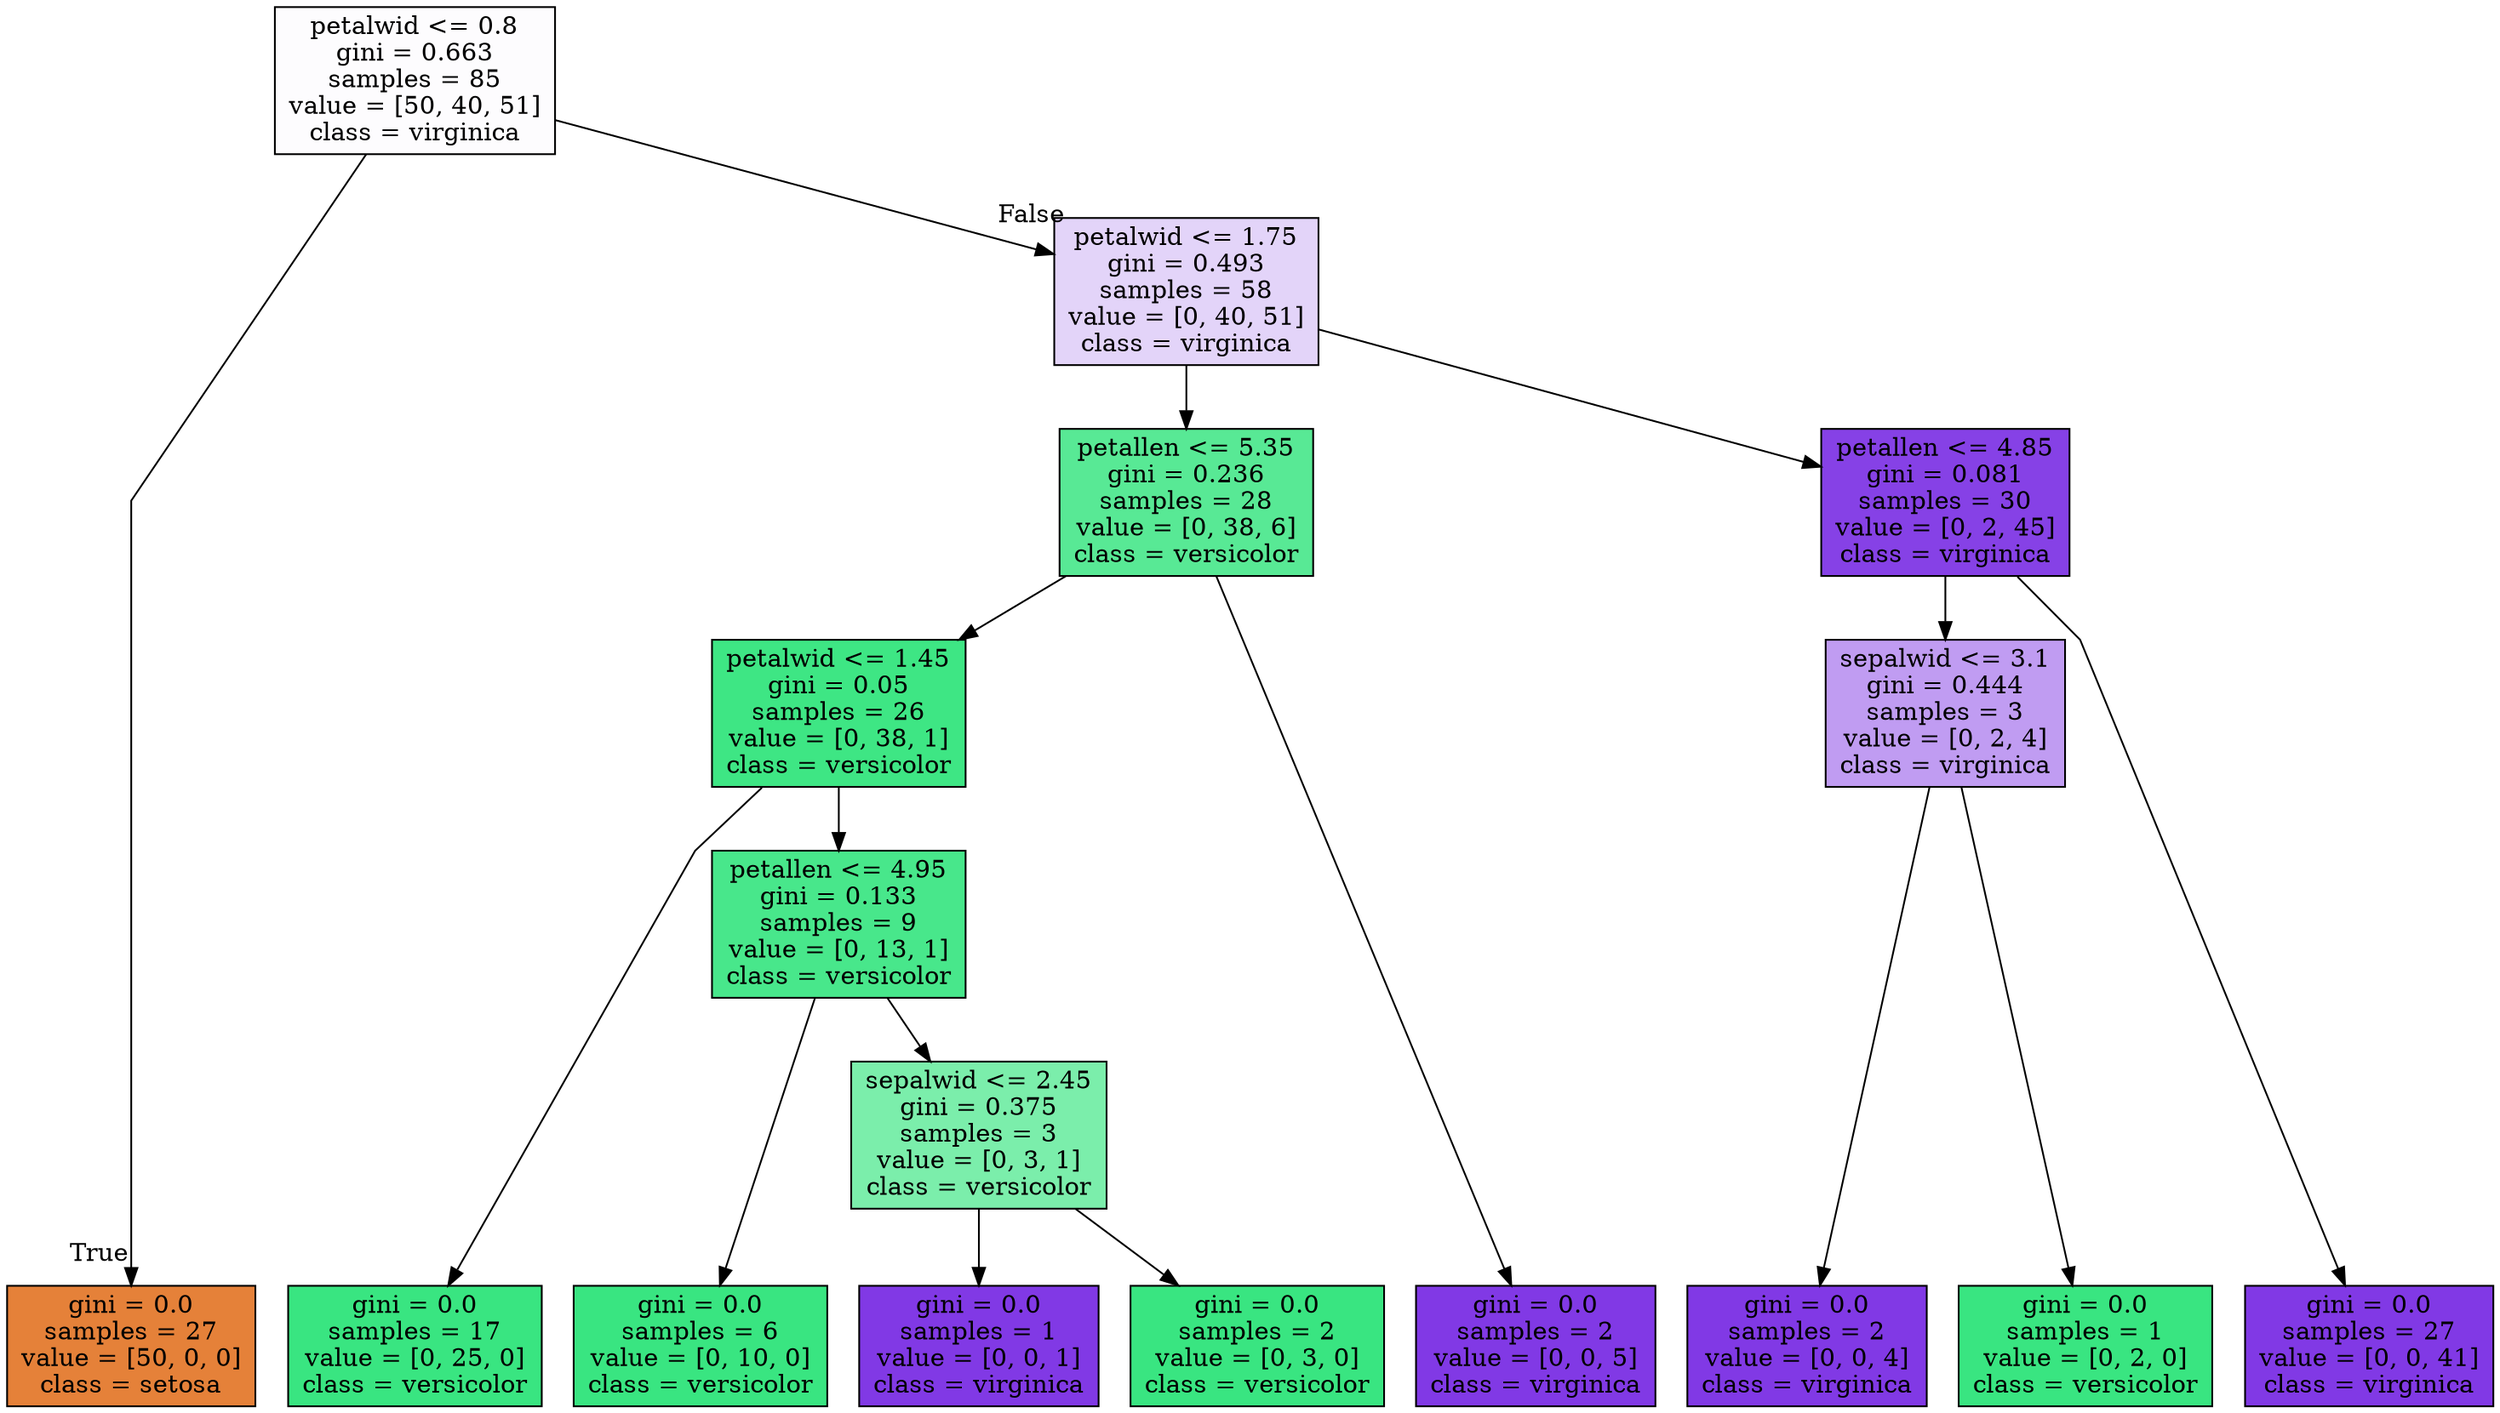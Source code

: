 digraph Tree {
node [shape=box, style="filled", color="black"] ;
graph [ranksep=equally, splines=polyline] ;
0 [label="petalwid <= 0.8\ngini = 0.663\nsamples = 85\nvalue = [50, 40, 51]\nclass = virginica", fillcolor="#8139e503"] ;
1 [label="gini = 0.0\nsamples = 27\nvalue = [50, 0, 0]\nclass = setosa", fillcolor="#e58139ff"] ;
0 -> 1 [labeldistance=2.5, labelangle=45, headlabel="True"] ;
2 [label="petalwid <= 1.75\ngini = 0.493\nsamples = 58\nvalue = [0, 40, 51]\nclass = virginica", fillcolor="#8139e537"] ;
0 -> 2 [labeldistance=2.5, labelangle=-45, headlabel="False"] ;
3 [label="petallen <= 5.35\ngini = 0.236\nsamples = 28\nvalue = [0, 38, 6]\nclass = versicolor", fillcolor="#39e581d7"] ;
2 -> 3 ;
4 [label="petalwid <= 1.45\ngini = 0.05\nsamples = 26\nvalue = [0, 38, 1]\nclass = versicolor", fillcolor="#39e581f8"] ;
3 -> 4 ;
5 [label="gini = 0.0\nsamples = 17\nvalue = [0, 25, 0]\nclass = versicolor", fillcolor="#39e581ff"] ;
4 -> 5 ;
6 [label="petallen <= 4.95\ngini = 0.133\nsamples = 9\nvalue = [0, 13, 1]\nclass = versicolor", fillcolor="#39e581eb"] ;
4 -> 6 ;
7 [label="gini = 0.0\nsamples = 6\nvalue = [0, 10, 0]\nclass = versicolor", fillcolor="#39e581ff"] ;
6 -> 7 ;
8 [label="sepalwid <= 2.45\ngini = 0.375\nsamples = 3\nvalue = [0, 3, 1]\nclass = versicolor", fillcolor="#39e581aa"] ;
6 -> 8 ;
9 [label="gini = 0.0\nsamples = 1\nvalue = [0, 0, 1]\nclass = virginica", fillcolor="#8139e5ff"] ;
8 -> 9 ;
10 [label="gini = 0.0\nsamples = 2\nvalue = [0, 3, 0]\nclass = versicolor", fillcolor="#39e581ff"] ;
8 -> 10 ;
11 [label="gini = 0.0\nsamples = 2\nvalue = [0, 0, 5]\nclass = virginica", fillcolor="#8139e5ff"] ;
3 -> 11 ;
12 [label="petallen <= 4.85\ngini = 0.081\nsamples = 30\nvalue = [0, 2, 45]\nclass = virginica", fillcolor="#8139e5f4"] ;
2 -> 12 ;
13 [label="sepalwid <= 3.1\ngini = 0.444\nsamples = 3\nvalue = [0, 2, 4]\nclass = virginica", fillcolor="#8139e57f"] ;
12 -> 13 ;
14 [label="gini = 0.0\nsamples = 2\nvalue = [0, 0, 4]\nclass = virginica", fillcolor="#8139e5ff"] ;
13 -> 14 ;
15 [label="gini = 0.0\nsamples = 1\nvalue = [0, 2, 0]\nclass = versicolor", fillcolor="#39e581ff"] ;
13 -> 15 ;
16 [label="gini = 0.0\nsamples = 27\nvalue = [0, 0, 41]\nclass = virginica", fillcolor="#8139e5ff"] ;
12 -> 16 ;
{rank=same ; 0} ;
{rank=same ; 2} ;
{rank=same ; 3; 12} ;
{rank=same ; 4; 13} ;
{rank=same ; 6} ;
{rank=same ; 8} ;
{rank=same ; 1; 5; 7; 9; 10; 11; 14; 15; 16} ;
}